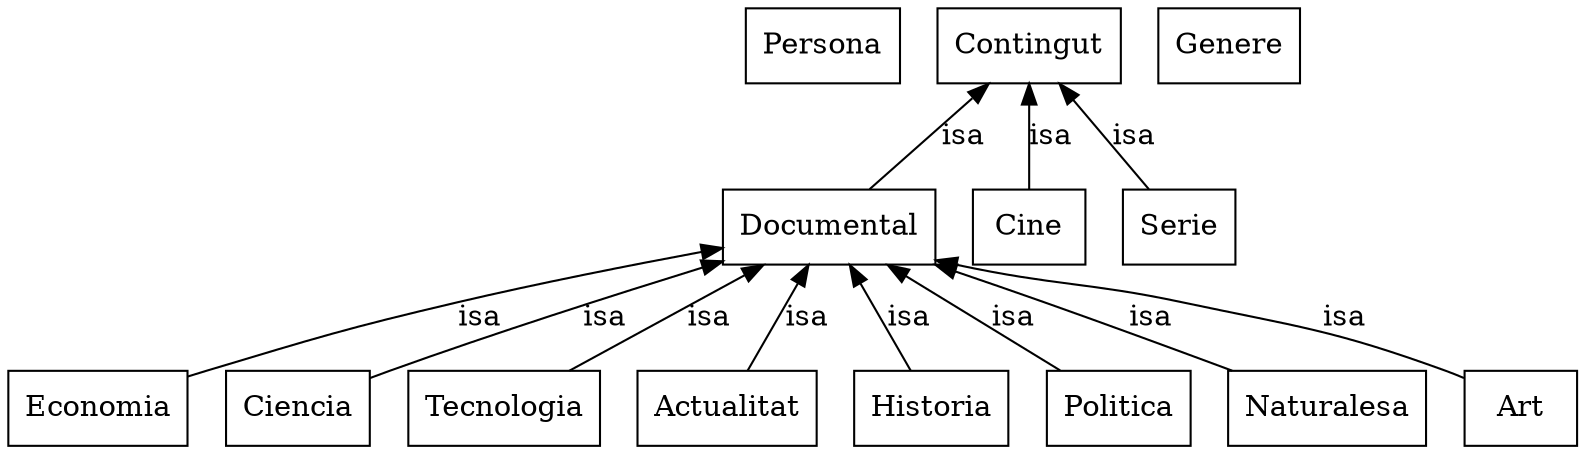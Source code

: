 digraph TVornoTV {
	node [label="\N"];
	graph [bb="0,0,726,216"];
	Persona [label=Persona, shape=box, color="0.0,0.0,0.0", fontcolor="0.0,0.0,0.0", pos="378,198", width="0.97222", height="0.5"];
	Economia [label=Economia, shape=box, color="0.0,0.0,0.0", fontcolor="0.0,0.0,0.0", pos="41,18", width="1.1389", height="0.5"];
	Documental [label=Documental, shape=box, color="0.0,0.0,0.0", fontcolor="0.0,0.0,0.0", pos="379,108", width="1.3889", height="0.5"];
	Ciencia [label=Ciencia, shape=box, color="0.0,0.0,0.0", fontcolor="0.0,0.0,0.0", pos="133,18", width="0.91667", height="0.5"];
	Tecnologia [label=Tecnologia, shape=box, color="0.0,0.0,0.0", fontcolor="0.0,0.0,0.0", pos="228,18", width="1.2222", height="0.5"];
	Actualitat [label=Actualitat, shape=box, color="0.0,0.0,0.0", fontcolor="0.0,0.0,0.0", pos="332,18", width="1.1667", height="0.5"];
	Historia [label=Historia, shape=box, color="0.0,0.0,0.0", fontcolor="0.0,0.0,0.0", pos="427,18", width="0.97222", height="0.5"];
	Cine [label=Cine, shape=box, color="0.0,0.0,0.0", fontcolor="0.0,0.0,0.0", pos="474,108", width="0.75", height="0.5"];
	Contingut [label=Contingut, shape=box, color="0.0,0.0,0.0", fontcolor="0.0,0.0,0.0", pos="474,198", width="1.1944", height="0.5"];
	Serie [label=Serie, shape=box, color="0.0,0.0,0.0", fontcolor="0.0,0.0,0.0", pos="546,108", width="0.75", height="0.5"];
	Genere [label=Genere, shape=box, color="0.0,0.0,0.0", fontcolor="0.0,0.0,0.0", pos="569,198", width="0.94444", height="0.5"];
	Politica [label=Politica, shape=box, color="0.0,0.0,0.0", fontcolor="0.0,0.0,0.0", pos="512,18", width="0.88889", height="0.5"];
	Naturalesa [label=Naturalesa, shape=box, color="0.0,0.0,0.0", fontcolor="0.0,0.0,0.0", pos="608,18", width="1.2778", height="0.5"];
	Art [label=Art, shape=box, color="0.0,0.0,0.0", fontcolor="0.0,0.0,0.0", pos="699,18", width="0.75", height="0.5"];
	Documental -> Economia [dir=back, label=isa, color="0.0,0.0,0.0", fontcolor="0.0,0.0,0.0", pos="s,328.77,99.904 318.53,98.106 282.89,91.763 237.07,82.718 197,72 148.94,59.145 137.96,52.427 91,36 88.126,34.995 85.162,33.95 82.18\
,32.892", lp="206.5,63"];
	Documental -> Ciencia [dir=back, label=isa, color="0.0,0.0,0.0", fontcolor="0.0,0.0,0.0", pos="s,328.88,92.619 319.11,89.505 302.19,84.075 283.81,77.983 267,72 225.63,57.275 215.63,52.65 175,36 172.21,34.857 169.32,33.656 166.43\
,32.441", lp="276.5,63"];
	Documental -> Tecnologia [dir=back, label=isa, color="0.0,0.0,0.0", fontcolor="0.0,0.0,0.0", pos="s,348.44,89.787 339.77,84.619 314.33,69.457 281.69,49.999 258.25,36.032", lp="327.5,63"];
	Documental -> Actualitat [dir=back, label=isa, color="0.0,0.0,0.0", fontcolor="0.0,0.0,0.0", pos="s,369.49,89.787 364.79,80.793 357.25,66.348 348.18,48.988 341.5,36.186", lp="369.5,63"];
	Documental -> Historia [dir=back, label=isa, color="0.0,0.0,0.0", fontcolor="0.0,0.0,0.0", pos="s,388.71,89.787 393.51,80.793 401.21,66.348 410.47,48.988 417.3,36.186", lp="417.5,63"];
	Contingut -> Cine [dir=back, label=isa, color="0.0,0.0,0.0", fontcolor="0.0,0.0,0.0", pos="s,474,179.79 474,169.55 474,155.36 474,138.62 474,126.19", lp="483.5,153"];
	Contingut -> Serie [dir=back, label=isa, color="0.0,0.0,0.0", fontcolor="0.0,0.0,0.0", pos="s,488.57,179.79 495.11,171.62 506.79,157.01 521.01,139.23 531.45,126.19", lp="525.5,153"];
	Contingut -> Documental [dir=back, label=isa, color="0.0,0.0,0.0", fontcolor="0.0,0.0,0.0", pos="s,454.78,179.79 447.44,172.84 431.79,158.01 412.35,139.6 398.2,126.19", lp="445.5,153"];
	Documental -> Politica [dir=back, label=isa, color="0.0,0.0,0.0", fontcolor="0.0,0.0,0.0", pos="s,405.91,89.787 414.41,84.041 436.6,69.02 464.76,49.964 485.13,36.186", lp="466.5,63"];
	Documental -> Naturalesa [dir=back, label=isa, color="0.0,0.0,0.0", fontcolor="0.0,0.0,0.0", pos="s,429.04,90.797 438.79,87.324 452.39,82.444 466.74,77.157 480,72 509.22,60.638 541.77,46.89 566.74,36.11", lp="531.5,63"];
	Documental -> Art [dir=back, label=isa, color="0.0,0.0,0.0", fontcolor="0.0,0.0,0.0", pos="s,429.09,92.235 439.08,89.939 486.71,79.396 501,82.368 545,72 598.37,59.426 612.08,56.332 663,36 665.86,34.86 668.79,33.58 671.7\
,32.242", lp="621.5,63"];
}
